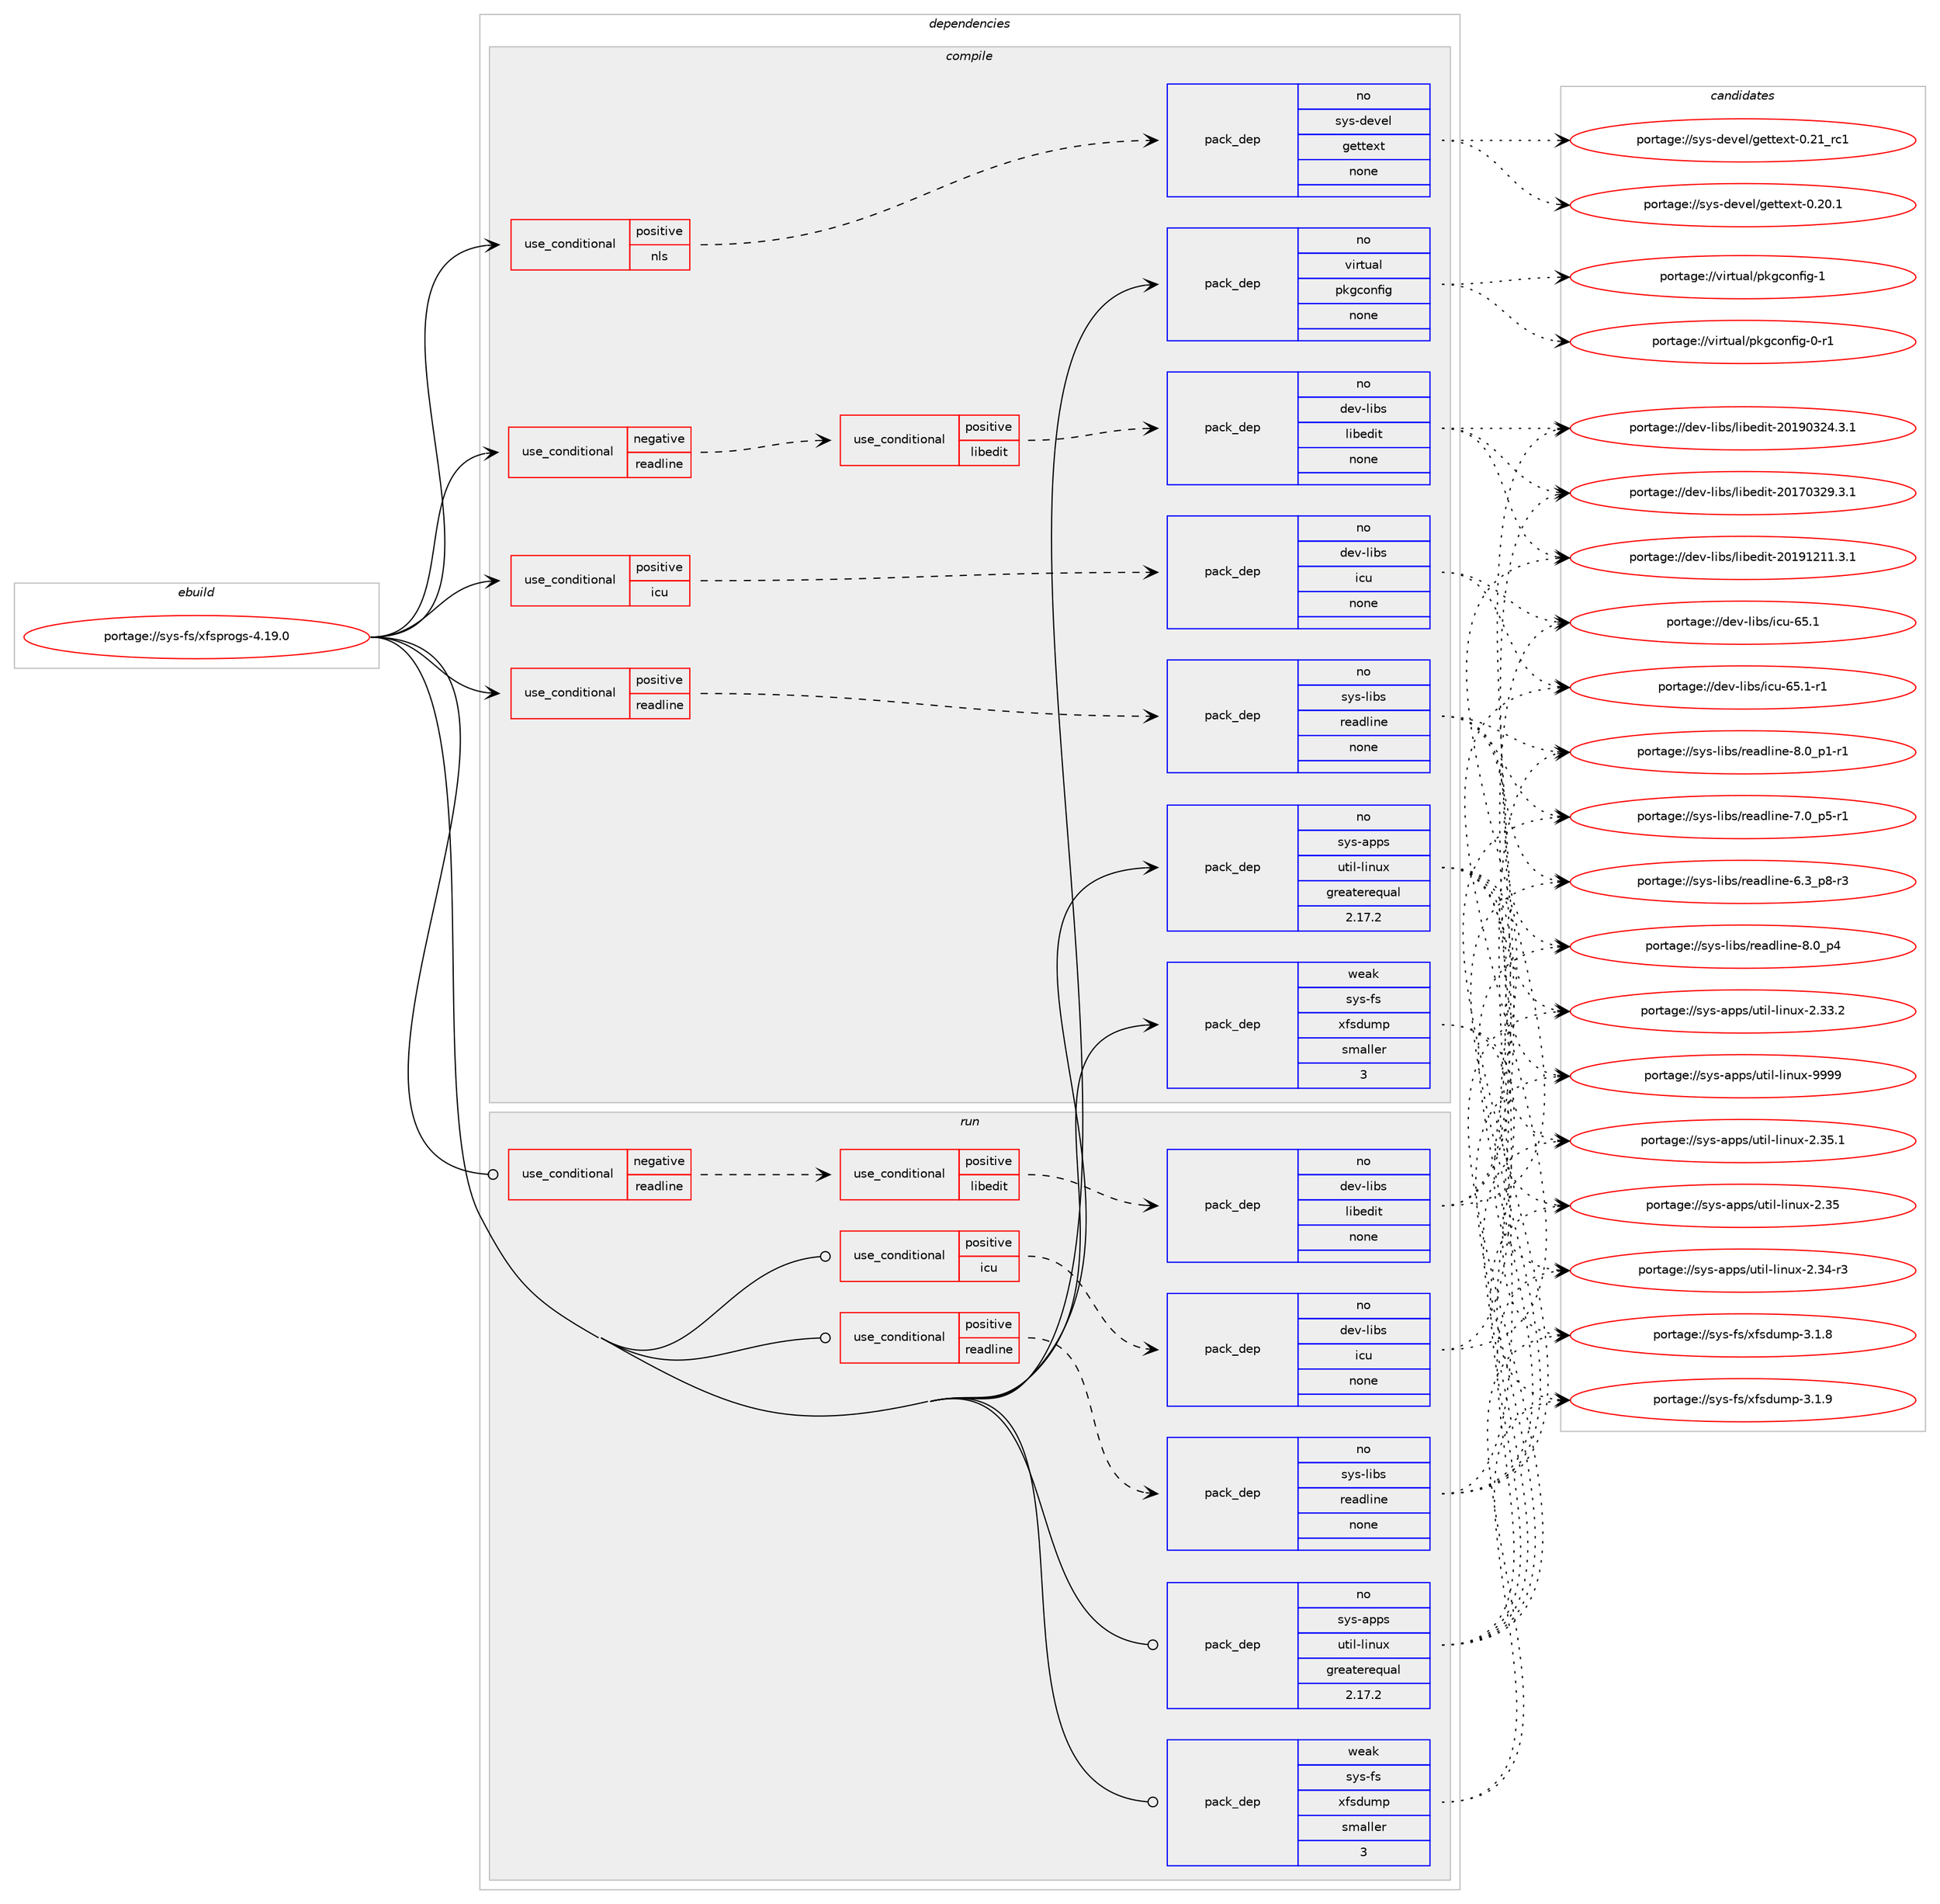digraph prolog {

# *************
# Graph options
# *************

newrank=true;
concentrate=true;
compound=true;
graph [rankdir=LR,fontname=Helvetica,fontsize=10,ranksep=1.5];#, ranksep=2.5, nodesep=0.2];
edge  [arrowhead=vee];
node  [fontname=Helvetica,fontsize=10];

# **********
# The ebuild
# **********

subgraph cluster_leftcol {
color=gray;
rank=same;
label=<<i>ebuild</i>>;
id [label="portage://sys-fs/xfsprogs-4.19.0", color=red, width=4, href="../sys-fs/xfsprogs-4.19.0.svg"];
}

# ****************
# The dependencies
# ****************

subgraph cluster_midcol {
color=gray;
label=<<i>dependencies</i>>;
subgraph cluster_compile {
fillcolor="#eeeeee";
style=filled;
label=<<i>compile</i>>;
subgraph cond3659 {
dependency23538 [label=<<TABLE BORDER="0" CELLBORDER="1" CELLSPACING="0" CELLPADDING="4"><TR><TD ROWSPAN="3" CELLPADDING="10">use_conditional</TD></TR><TR><TD>negative</TD></TR><TR><TD>readline</TD></TR></TABLE>>, shape=none, color=red];
subgraph cond3660 {
dependency23539 [label=<<TABLE BORDER="0" CELLBORDER="1" CELLSPACING="0" CELLPADDING="4"><TR><TD ROWSPAN="3" CELLPADDING="10">use_conditional</TD></TR><TR><TD>positive</TD></TR><TR><TD>libedit</TD></TR></TABLE>>, shape=none, color=red];
subgraph pack19256 {
dependency23540 [label=<<TABLE BORDER="0" CELLBORDER="1" CELLSPACING="0" CELLPADDING="4" WIDTH="220"><TR><TD ROWSPAN="6" CELLPADDING="30">pack_dep</TD></TR><TR><TD WIDTH="110">no</TD></TR><TR><TD>dev-libs</TD></TR><TR><TD>libedit</TD></TR><TR><TD>none</TD></TR><TR><TD></TD></TR></TABLE>>, shape=none, color=blue];
}
dependency23539:e -> dependency23540:w [weight=20,style="dashed",arrowhead="vee"];
}
dependency23538:e -> dependency23539:w [weight=20,style="dashed",arrowhead="vee"];
}
id:e -> dependency23538:w [weight=20,style="solid",arrowhead="vee"];
subgraph cond3661 {
dependency23541 [label=<<TABLE BORDER="0" CELLBORDER="1" CELLSPACING="0" CELLPADDING="4"><TR><TD ROWSPAN="3" CELLPADDING="10">use_conditional</TD></TR><TR><TD>positive</TD></TR><TR><TD>icu</TD></TR></TABLE>>, shape=none, color=red];
subgraph pack19257 {
dependency23542 [label=<<TABLE BORDER="0" CELLBORDER="1" CELLSPACING="0" CELLPADDING="4" WIDTH="220"><TR><TD ROWSPAN="6" CELLPADDING="30">pack_dep</TD></TR><TR><TD WIDTH="110">no</TD></TR><TR><TD>dev-libs</TD></TR><TR><TD>icu</TD></TR><TR><TD>none</TD></TR><TR><TD></TD></TR></TABLE>>, shape=none, color=blue];
}
dependency23541:e -> dependency23542:w [weight=20,style="dashed",arrowhead="vee"];
}
id:e -> dependency23541:w [weight=20,style="solid",arrowhead="vee"];
subgraph cond3662 {
dependency23543 [label=<<TABLE BORDER="0" CELLBORDER="1" CELLSPACING="0" CELLPADDING="4"><TR><TD ROWSPAN="3" CELLPADDING="10">use_conditional</TD></TR><TR><TD>positive</TD></TR><TR><TD>nls</TD></TR></TABLE>>, shape=none, color=red];
subgraph pack19258 {
dependency23544 [label=<<TABLE BORDER="0" CELLBORDER="1" CELLSPACING="0" CELLPADDING="4" WIDTH="220"><TR><TD ROWSPAN="6" CELLPADDING="30">pack_dep</TD></TR><TR><TD WIDTH="110">no</TD></TR><TR><TD>sys-devel</TD></TR><TR><TD>gettext</TD></TR><TR><TD>none</TD></TR><TR><TD></TD></TR></TABLE>>, shape=none, color=blue];
}
dependency23543:e -> dependency23544:w [weight=20,style="dashed",arrowhead="vee"];
}
id:e -> dependency23543:w [weight=20,style="solid",arrowhead="vee"];
subgraph cond3663 {
dependency23545 [label=<<TABLE BORDER="0" CELLBORDER="1" CELLSPACING="0" CELLPADDING="4"><TR><TD ROWSPAN="3" CELLPADDING="10">use_conditional</TD></TR><TR><TD>positive</TD></TR><TR><TD>readline</TD></TR></TABLE>>, shape=none, color=red];
subgraph pack19259 {
dependency23546 [label=<<TABLE BORDER="0" CELLBORDER="1" CELLSPACING="0" CELLPADDING="4" WIDTH="220"><TR><TD ROWSPAN="6" CELLPADDING="30">pack_dep</TD></TR><TR><TD WIDTH="110">no</TD></TR><TR><TD>sys-libs</TD></TR><TR><TD>readline</TD></TR><TR><TD>none</TD></TR><TR><TD></TD></TR></TABLE>>, shape=none, color=blue];
}
dependency23545:e -> dependency23546:w [weight=20,style="dashed",arrowhead="vee"];
}
id:e -> dependency23545:w [weight=20,style="solid",arrowhead="vee"];
subgraph pack19260 {
dependency23547 [label=<<TABLE BORDER="0" CELLBORDER="1" CELLSPACING="0" CELLPADDING="4" WIDTH="220"><TR><TD ROWSPAN="6" CELLPADDING="30">pack_dep</TD></TR><TR><TD WIDTH="110">no</TD></TR><TR><TD>sys-apps</TD></TR><TR><TD>util-linux</TD></TR><TR><TD>greaterequal</TD></TR><TR><TD>2.17.2</TD></TR></TABLE>>, shape=none, color=blue];
}
id:e -> dependency23547:w [weight=20,style="solid",arrowhead="vee"];
subgraph pack19261 {
dependency23548 [label=<<TABLE BORDER="0" CELLBORDER="1" CELLSPACING="0" CELLPADDING="4" WIDTH="220"><TR><TD ROWSPAN="6" CELLPADDING="30">pack_dep</TD></TR><TR><TD WIDTH="110">no</TD></TR><TR><TD>virtual</TD></TR><TR><TD>pkgconfig</TD></TR><TR><TD>none</TD></TR><TR><TD></TD></TR></TABLE>>, shape=none, color=blue];
}
id:e -> dependency23548:w [weight=20,style="solid",arrowhead="vee"];
subgraph pack19262 {
dependency23549 [label=<<TABLE BORDER="0" CELLBORDER="1" CELLSPACING="0" CELLPADDING="4" WIDTH="220"><TR><TD ROWSPAN="6" CELLPADDING="30">pack_dep</TD></TR><TR><TD WIDTH="110">weak</TD></TR><TR><TD>sys-fs</TD></TR><TR><TD>xfsdump</TD></TR><TR><TD>smaller</TD></TR><TR><TD>3</TD></TR></TABLE>>, shape=none, color=blue];
}
id:e -> dependency23549:w [weight=20,style="solid",arrowhead="vee"];
}
subgraph cluster_compileandrun {
fillcolor="#eeeeee";
style=filled;
label=<<i>compile and run</i>>;
}
subgraph cluster_run {
fillcolor="#eeeeee";
style=filled;
label=<<i>run</i>>;
subgraph cond3664 {
dependency23550 [label=<<TABLE BORDER="0" CELLBORDER="1" CELLSPACING="0" CELLPADDING="4"><TR><TD ROWSPAN="3" CELLPADDING="10">use_conditional</TD></TR><TR><TD>negative</TD></TR><TR><TD>readline</TD></TR></TABLE>>, shape=none, color=red];
subgraph cond3665 {
dependency23551 [label=<<TABLE BORDER="0" CELLBORDER="1" CELLSPACING="0" CELLPADDING="4"><TR><TD ROWSPAN="3" CELLPADDING="10">use_conditional</TD></TR><TR><TD>positive</TD></TR><TR><TD>libedit</TD></TR></TABLE>>, shape=none, color=red];
subgraph pack19263 {
dependency23552 [label=<<TABLE BORDER="0" CELLBORDER="1" CELLSPACING="0" CELLPADDING="4" WIDTH="220"><TR><TD ROWSPAN="6" CELLPADDING="30">pack_dep</TD></TR><TR><TD WIDTH="110">no</TD></TR><TR><TD>dev-libs</TD></TR><TR><TD>libedit</TD></TR><TR><TD>none</TD></TR><TR><TD></TD></TR></TABLE>>, shape=none, color=blue];
}
dependency23551:e -> dependency23552:w [weight=20,style="dashed",arrowhead="vee"];
}
dependency23550:e -> dependency23551:w [weight=20,style="dashed",arrowhead="vee"];
}
id:e -> dependency23550:w [weight=20,style="solid",arrowhead="odot"];
subgraph cond3666 {
dependency23553 [label=<<TABLE BORDER="0" CELLBORDER="1" CELLSPACING="0" CELLPADDING="4"><TR><TD ROWSPAN="3" CELLPADDING="10">use_conditional</TD></TR><TR><TD>positive</TD></TR><TR><TD>icu</TD></TR></TABLE>>, shape=none, color=red];
subgraph pack19264 {
dependency23554 [label=<<TABLE BORDER="0" CELLBORDER="1" CELLSPACING="0" CELLPADDING="4" WIDTH="220"><TR><TD ROWSPAN="6" CELLPADDING="30">pack_dep</TD></TR><TR><TD WIDTH="110">no</TD></TR><TR><TD>dev-libs</TD></TR><TR><TD>icu</TD></TR><TR><TD>none</TD></TR><TR><TD></TD></TR></TABLE>>, shape=none, color=blue];
}
dependency23553:e -> dependency23554:w [weight=20,style="dashed",arrowhead="vee"];
}
id:e -> dependency23553:w [weight=20,style="solid",arrowhead="odot"];
subgraph cond3667 {
dependency23555 [label=<<TABLE BORDER="0" CELLBORDER="1" CELLSPACING="0" CELLPADDING="4"><TR><TD ROWSPAN="3" CELLPADDING="10">use_conditional</TD></TR><TR><TD>positive</TD></TR><TR><TD>readline</TD></TR></TABLE>>, shape=none, color=red];
subgraph pack19265 {
dependency23556 [label=<<TABLE BORDER="0" CELLBORDER="1" CELLSPACING="0" CELLPADDING="4" WIDTH="220"><TR><TD ROWSPAN="6" CELLPADDING="30">pack_dep</TD></TR><TR><TD WIDTH="110">no</TD></TR><TR><TD>sys-libs</TD></TR><TR><TD>readline</TD></TR><TR><TD>none</TD></TR><TR><TD></TD></TR></TABLE>>, shape=none, color=blue];
}
dependency23555:e -> dependency23556:w [weight=20,style="dashed",arrowhead="vee"];
}
id:e -> dependency23555:w [weight=20,style="solid",arrowhead="odot"];
subgraph pack19266 {
dependency23557 [label=<<TABLE BORDER="0" CELLBORDER="1" CELLSPACING="0" CELLPADDING="4" WIDTH="220"><TR><TD ROWSPAN="6" CELLPADDING="30">pack_dep</TD></TR><TR><TD WIDTH="110">no</TD></TR><TR><TD>sys-apps</TD></TR><TR><TD>util-linux</TD></TR><TR><TD>greaterequal</TD></TR><TR><TD>2.17.2</TD></TR></TABLE>>, shape=none, color=blue];
}
id:e -> dependency23557:w [weight=20,style="solid",arrowhead="odot"];
subgraph pack19267 {
dependency23558 [label=<<TABLE BORDER="0" CELLBORDER="1" CELLSPACING="0" CELLPADDING="4" WIDTH="220"><TR><TD ROWSPAN="6" CELLPADDING="30">pack_dep</TD></TR><TR><TD WIDTH="110">weak</TD></TR><TR><TD>sys-fs</TD></TR><TR><TD>xfsdump</TD></TR><TR><TD>smaller</TD></TR><TR><TD>3</TD></TR></TABLE>>, shape=none, color=blue];
}
id:e -> dependency23558:w [weight=20,style="solid",arrowhead="odot"];
}
}

# **************
# The candidates
# **************

subgraph cluster_choices {
rank=same;
color=gray;
label=<<i>candidates</i>>;

subgraph choice19256 {
color=black;
nodesep=1;
choice1001011184510810598115471081059810110010511645504849574950494946514649 [label="portage://dev-libs/libedit-20191211.3.1", color=red, width=4,href="../dev-libs/libedit-20191211.3.1.svg"];
choice1001011184510810598115471081059810110010511645504849574851505246514649 [label="portage://dev-libs/libedit-20190324.3.1", color=red, width=4,href="../dev-libs/libedit-20190324.3.1.svg"];
choice1001011184510810598115471081059810110010511645504849554851505746514649 [label="portage://dev-libs/libedit-20170329.3.1", color=red, width=4,href="../dev-libs/libedit-20170329.3.1.svg"];
dependency23540:e -> choice1001011184510810598115471081059810110010511645504849574950494946514649:w [style=dotted,weight="100"];
dependency23540:e -> choice1001011184510810598115471081059810110010511645504849574851505246514649:w [style=dotted,weight="100"];
dependency23540:e -> choice1001011184510810598115471081059810110010511645504849554851505746514649:w [style=dotted,weight="100"];
}
subgraph choice19257 {
color=black;
nodesep=1;
choice1001011184510810598115471059911745545346494511449 [label="portage://dev-libs/icu-65.1-r1", color=red, width=4,href="../dev-libs/icu-65.1-r1.svg"];
choice100101118451081059811547105991174554534649 [label="portage://dev-libs/icu-65.1", color=red, width=4,href="../dev-libs/icu-65.1.svg"];
dependency23542:e -> choice1001011184510810598115471059911745545346494511449:w [style=dotted,weight="100"];
dependency23542:e -> choice100101118451081059811547105991174554534649:w [style=dotted,weight="100"];
}
subgraph choice19258 {
color=black;
nodesep=1;
choice11512111545100101118101108471031011161161011201164548465049951149949 [label="portage://sys-devel/gettext-0.21_rc1", color=red, width=4,href="../sys-devel/gettext-0.21_rc1.svg"];
choice115121115451001011181011084710310111611610112011645484650484649 [label="portage://sys-devel/gettext-0.20.1", color=red, width=4,href="../sys-devel/gettext-0.20.1.svg"];
dependency23544:e -> choice11512111545100101118101108471031011161161011201164548465049951149949:w [style=dotted,weight="100"];
dependency23544:e -> choice115121115451001011181011084710310111611610112011645484650484649:w [style=dotted,weight="100"];
}
subgraph choice19259 {
color=black;
nodesep=1;
choice11512111545108105981154711410197100108105110101455646489511252 [label="portage://sys-libs/readline-8.0_p4", color=red, width=4,href="../sys-libs/readline-8.0_p4.svg"];
choice115121115451081059811547114101971001081051101014556464895112494511449 [label="portage://sys-libs/readline-8.0_p1-r1", color=red, width=4,href="../sys-libs/readline-8.0_p1-r1.svg"];
choice115121115451081059811547114101971001081051101014555464895112534511449 [label="portage://sys-libs/readline-7.0_p5-r1", color=red, width=4,href="../sys-libs/readline-7.0_p5-r1.svg"];
choice115121115451081059811547114101971001081051101014554465195112564511451 [label="portage://sys-libs/readline-6.3_p8-r3", color=red, width=4,href="../sys-libs/readline-6.3_p8-r3.svg"];
dependency23546:e -> choice11512111545108105981154711410197100108105110101455646489511252:w [style=dotted,weight="100"];
dependency23546:e -> choice115121115451081059811547114101971001081051101014556464895112494511449:w [style=dotted,weight="100"];
dependency23546:e -> choice115121115451081059811547114101971001081051101014555464895112534511449:w [style=dotted,weight="100"];
dependency23546:e -> choice115121115451081059811547114101971001081051101014554465195112564511451:w [style=dotted,weight="100"];
}
subgraph choice19260 {
color=black;
nodesep=1;
choice115121115459711211211547117116105108451081051101171204557575757 [label="portage://sys-apps/util-linux-9999", color=red, width=4,href="../sys-apps/util-linux-9999.svg"];
choice1151211154597112112115471171161051084510810511011712045504651534649 [label="portage://sys-apps/util-linux-2.35.1", color=red, width=4,href="../sys-apps/util-linux-2.35.1.svg"];
choice115121115459711211211547117116105108451081051101171204550465153 [label="portage://sys-apps/util-linux-2.35", color=red, width=4,href="../sys-apps/util-linux-2.35.svg"];
choice1151211154597112112115471171161051084510810511011712045504651524511451 [label="portage://sys-apps/util-linux-2.34-r3", color=red, width=4,href="../sys-apps/util-linux-2.34-r3.svg"];
choice1151211154597112112115471171161051084510810511011712045504651514650 [label="portage://sys-apps/util-linux-2.33.2", color=red, width=4,href="../sys-apps/util-linux-2.33.2.svg"];
dependency23547:e -> choice115121115459711211211547117116105108451081051101171204557575757:w [style=dotted,weight="100"];
dependency23547:e -> choice1151211154597112112115471171161051084510810511011712045504651534649:w [style=dotted,weight="100"];
dependency23547:e -> choice115121115459711211211547117116105108451081051101171204550465153:w [style=dotted,weight="100"];
dependency23547:e -> choice1151211154597112112115471171161051084510810511011712045504651524511451:w [style=dotted,weight="100"];
dependency23547:e -> choice1151211154597112112115471171161051084510810511011712045504651514650:w [style=dotted,weight="100"];
}
subgraph choice19261 {
color=black;
nodesep=1;
choice1181051141161179710847112107103991111101021051034549 [label="portage://virtual/pkgconfig-1", color=red, width=4,href="../virtual/pkgconfig-1.svg"];
choice11810511411611797108471121071039911111010210510345484511449 [label="portage://virtual/pkgconfig-0-r1", color=red, width=4,href="../virtual/pkgconfig-0-r1.svg"];
dependency23548:e -> choice1181051141161179710847112107103991111101021051034549:w [style=dotted,weight="100"];
dependency23548:e -> choice11810511411611797108471121071039911111010210510345484511449:w [style=dotted,weight="100"];
}
subgraph choice19262 {
color=black;
nodesep=1;
choice1151211154510211547120102115100117109112455146494657 [label="portage://sys-fs/xfsdump-3.1.9", color=red, width=4,href="../sys-fs/xfsdump-3.1.9.svg"];
choice1151211154510211547120102115100117109112455146494656 [label="portage://sys-fs/xfsdump-3.1.8", color=red, width=4,href="../sys-fs/xfsdump-3.1.8.svg"];
dependency23549:e -> choice1151211154510211547120102115100117109112455146494657:w [style=dotted,weight="100"];
dependency23549:e -> choice1151211154510211547120102115100117109112455146494656:w [style=dotted,weight="100"];
}
subgraph choice19263 {
color=black;
nodesep=1;
choice1001011184510810598115471081059810110010511645504849574950494946514649 [label="portage://dev-libs/libedit-20191211.3.1", color=red, width=4,href="../dev-libs/libedit-20191211.3.1.svg"];
choice1001011184510810598115471081059810110010511645504849574851505246514649 [label="portage://dev-libs/libedit-20190324.3.1", color=red, width=4,href="../dev-libs/libedit-20190324.3.1.svg"];
choice1001011184510810598115471081059810110010511645504849554851505746514649 [label="portage://dev-libs/libedit-20170329.3.1", color=red, width=4,href="../dev-libs/libedit-20170329.3.1.svg"];
dependency23552:e -> choice1001011184510810598115471081059810110010511645504849574950494946514649:w [style=dotted,weight="100"];
dependency23552:e -> choice1001011184510810598115471081059810110010511645504849574851505246514649:w [style=dotted,weight="100"];
dependency23552:e -> choice1001011184510810598115471081059810110010511645504849554851505746514649:w [style=dotted,weight="100"];
}
subgraph choice19264 {
color=black;
nodesep=1;
choice1001011184510810598115471059911745545346494511449 [label="portage://dev-libs/icu-65.1-r1", color=red, width=4,href="../dev-libs/icu-65.1-r1.svg"];
choice100101118451081059811547105991174554534649 [label="portage://dev-libs/icu-65.1", color=red, width=4,href="../dev-libs/icu-65.1.svg"];
dependency23554:e -> choice1001011184510810598115471059911745545346494511449:w [style=dotted,weight="100"];
dependency23554:e -> choice100101118451081059811547105991174554534649:w [style=dotted,weight="100"];
}
subgraph choice19265 {
color=black;
nodesep=1;
choice11512111545108105981154711410197100108105110101455646489511252 [label="portage://sys-libs/readline-8.0_p4", color=red, width=4,href="../sys-libs/readline-8.0_p4.svg"];
choice115121115451081059811547114101971001081051101014556464895112494511449 [label="portage://sys-libs/readline-8.0_p1-r1", color=red, width=4,href="../sys-libs/readline-8.0_p1-r1.svg"];
choice115121115451081059811547114101971001081051101014555464895112534511449 [label="portage://sys-libs/readline-7.0_p5-r1", color=red, width=4,href="../sys-libs/readline-7.0_p5-r1.svg"];
choice115121115451081059811547114101971001081051101014554465195112564511451 [label="portage://sys-libs/readline-6.3_p8-r3", color=red, width=4,href="../sys-libs/readline-6.3_p8-r3.svg"];
dependency23556:e -> choice11512111545108105981154711410197100108105110101455646489511252:w [style=dotted,weight="100"];
dependency23556:e -> choice115121115451081059811547114101971001081051101014556464895112494511449:w [style=dotted,weight="100"];
dependency23556:e -> choice115121115451081059811547114101971001081051101014555464895112534511449:w [style=dotted,weight="100"];
dependency23556:e -> choice115121115451081059811547114101971001081051101014554465195112564511451:w [style=dotted,weight="100"];
}
subgraph choice19266 {
color=black;
nodesep=1;
choice115121115459711211211547117116105108451081051101171204557575757 [label="portage://sys-apps/util-linux-9999", color=red, width=4,href="../sys-apps/util-linux-9999.svg"];
choice1151211154597112112115471171161051084510810511011712045504651534649 [label="portage://sys-apps/util-linux-2.35.1", color=red, width=4,href="../sys-apps/util-linux-2.35.1.svg"];
choice115121115459711211211547117116105108451081051101171204550465153 [label="portage://sys-apps/util-linux-2.35", color=red, width=4,href="../sys-apps/util-linux-2.35.svg"];
choice1151211154597112112115471171161051084510810511011712045504651524511451 [label="portage://sys-apps/util-linux-2.34-r3", color=red, width=4,href="../sys-apps/util-linux-2.34-r3.svg"];
choice1151211154597112112115471171161051084510810511011712045504651514650 [label="portage://sys-apps/util-linux-2.33.2", color=red, width=4,href="../sys-apps/util-linux-2.33.2.svg"];
dependency23557:e -> choice115121115459711211211547117116105108451081051101171204557575757:w [style=dotted,weight="100"];
dependency23557:e -> choice1151211154597112112115471171161051084510810511011712045504651534649:w [style=dotted,weight="100"];
dependency23557:e -> choice115121115459711211211547117116105108451081051101171204550465153:w [style=dotted,weight="100"];
dependency23557:e -> choice1151211154597112112115471171161051084510810511011712045504651524511451:w [style=dotted,weight="100"];
dependency23557:e -> choice1151211154597112112115471171161051084510810511011712045504651514650:w [style=dotted,weight="100"];
}
subgraph choice19267 {
color=black;
nodesep=1;
choice1151211154510211547120102115100117109112455146494657 [label="portage://sys-fs/xfsdump-3.1.9", color=red, width=4,href="../sys-fs/xfsdump-3.1.9.svg"];
choice1151211154510211547120102115100117109112455146494656 [label="portage://sys-fs/xfsdump-3.1.8", color=red, width=4,href="../sys-fs/xfsdump-3.1.8.svg"];
dependency23558:e -> choice1151211154510211547120102115100117109112455146494657:w [style=dotted,weight="100"];
dependency23558:e -> choice1151211154510211547120102115100117109112455146494656:w [style=dotted,weight="100"];
}
}

}
